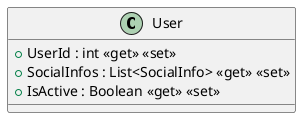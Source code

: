 @startuml
class User {
    + UserId : int <<get>> <<set>>
    + SocialInfos : List<SocialInfo> <<get>> <<set>>
    + IsActive : Boolean <<get>> <<set>>
}
@enduml
